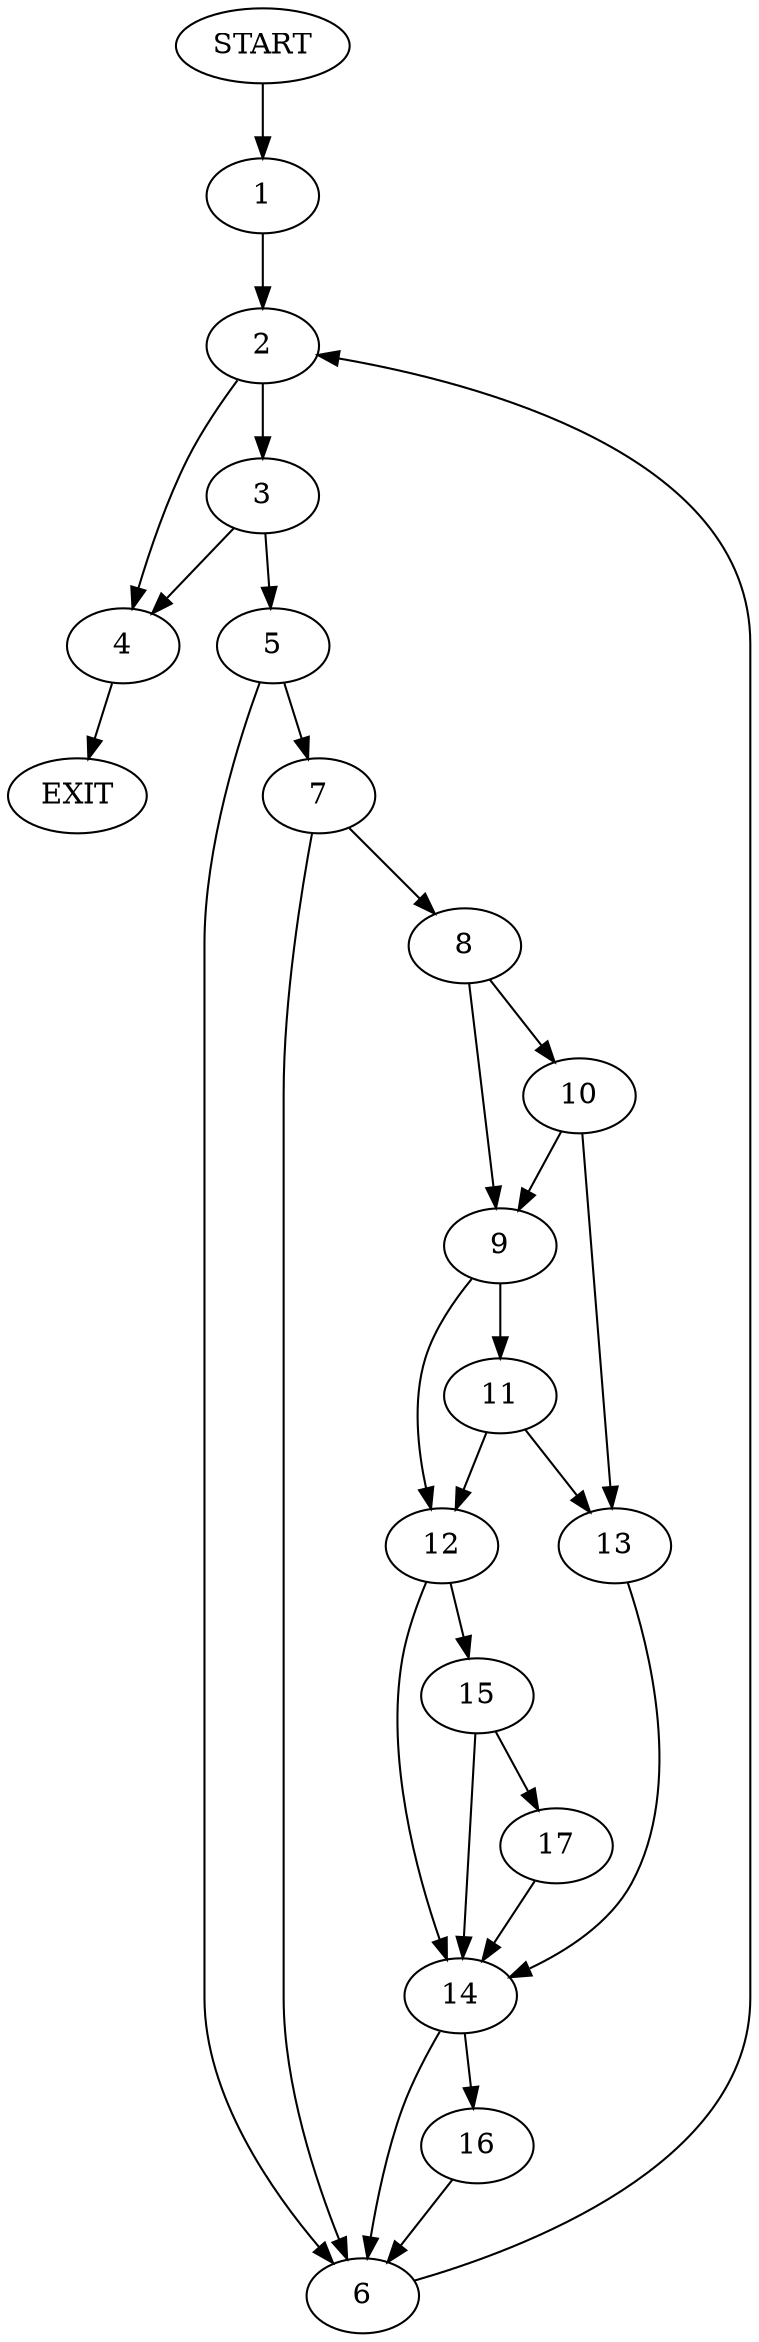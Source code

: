 digraph {
0 [label="START"]
18 [label="EXIT"]
0 -> 1
1 -> 2
2 -> 3
2 -> 4
4 -> 18
3 -> 5
3 -> 4
5 -> 6
5 -> 7
7 -> 6
7 -> 8
6 -> 2
8 -> 9
8 -> 10
9 -> 11
9 -> 12
10 -> 9
10 -> 13
13 -> 14
12 -> 15
12 -> 14
11 -> 13
11 -> 12
14 -> 6
14 -> 16
15 -> 17
15 -> 14
17 -> 14
16 -> 6
}
